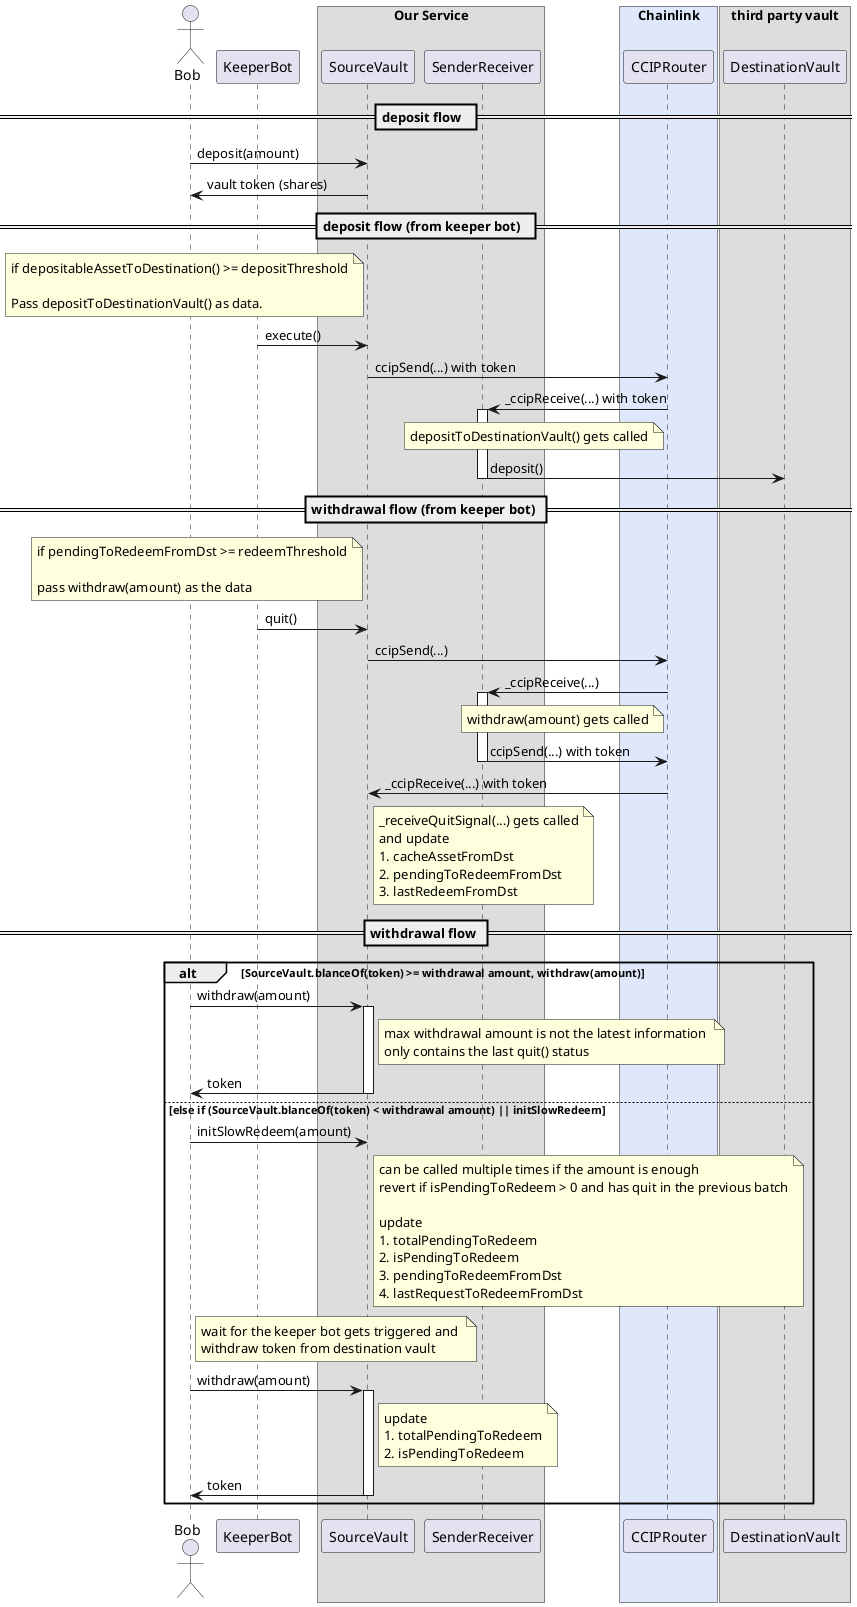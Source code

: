 @startuml
actor Bob
participant KeeperBot

box "Our Service"
participant SourceVault
participant SenderReceiver
endbox

== deposit flow  ==
Bob -> SourceVault: deposit(amount)
SourceVault -> Bob: vault token (shares)

== deposit flow (from keeper bot)  ==
note left SourceVault
if depositableAssetToDestination() >= depositThreshold

Pass depositToDestinationVault() as data.
end note
KeeperBot -> SourceVault: execute()
SourceVault -> CCIPRouter: ccipSend(...) with token
CCIPRouter -> SenderReceiver: _ccipReceive(...) with token
note left CCIPRouter: depositToDestinationVault() gets called
activate SenderReceiver
SenderReceiver -> DestinationVault: deposit()
deactivate SenderReceiver

== withdrawal flow (from keeper bot) ==
note left SourceVault
if pendingToRedeemFromDst >= redeemThreshold

pass withdraw(amount) as the data
end note
KeeperBot -> SourceVault: quit()
SourceVault -> CCIPRouter: ccipSend(...)
CCIPRouter -> SenderReceiver: _ccipReceive(...)
note left CCIPRouter: withdraw(amount) gets called
activate SenderReceiver
SenderReceiver -> CCIPRouter: ccipSend(...) with token
deactivate SenderReceiver
CCIPRouter -> SourceVault: _ccipReceive(...) with token

note right SourceVault
_receiveQuitSignal(...) gets called
and update 
1. cacheAssetFromDst
2. pendingToRedeemFromDst
3. lastRedeemFromDst
end note



== withdrawal flow ==
alt SourceVault.blanceOf(token) >= withdrawal amount, withdraw(amount)
    Bob -> SourceVault: withdraw(amount)
    activate SourceVault
    note right SourceVault
    max withdrawal amount is not the latest information 
    only contains the last quit() status
    end note
    SourceVault -> Bob: token
    deactivate SourceVault
else else if (SourceVault.blanceOf(token) < withdrawal amount) || initSlowRedeem
  Bob -> SourceVault: initSlowRedeem(amount)
  note right SourceVault
  can be called multiple times if the amount is enough 
  revert if isPendingToRedeem > 0 and has quit in the previous batch

  update 
  1. totalPendingToRedeem
  2. isPendingToRedeem
  3. pendingToRedeemFromDst
  4. lastRequestToRedeemFromDst
  end note
  
  note right Bob
  wait for the keeper bot gets triggered and 
  withdraw token from destination vault
  end note
  
  Bob -> SourceVault: withdraw(amount)
  activate SourceVault
  note right SourceVault
  update
  1. totalPendingToRedeem
  2. isPendingToRedeem
  end note
  SourceVault -> Bob: token
  deactivate SourceVault
end


box "Chainlink" #dfe7fb
participant CCIPRouter order 30
endbox

box "third party vault"
participant DestinationVault order 50
endbox
@enduml
